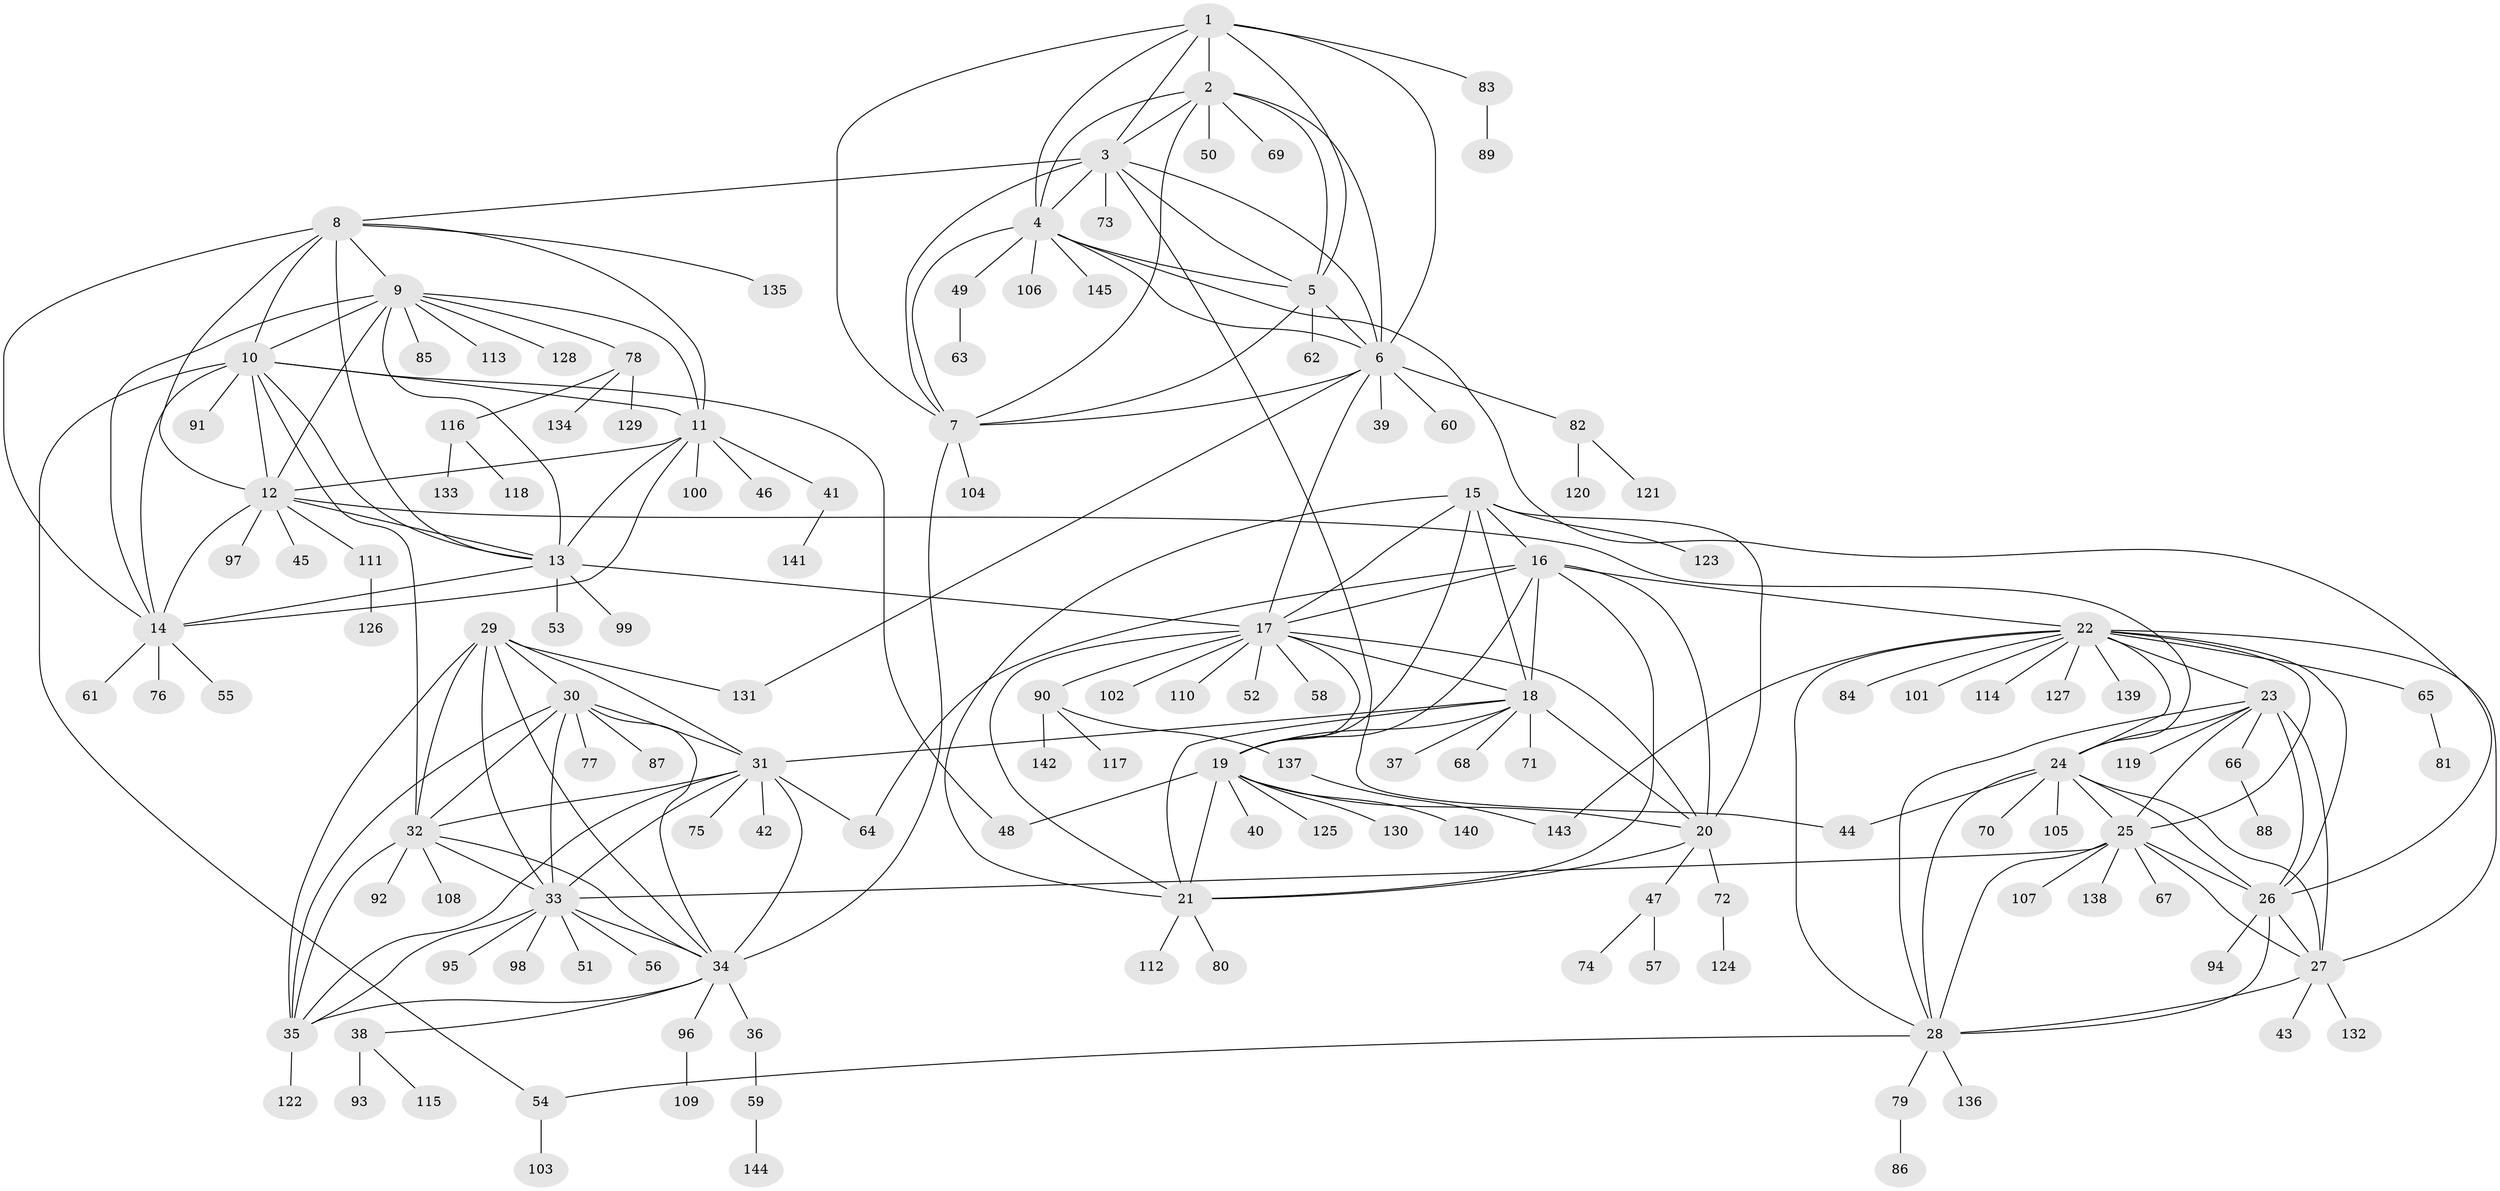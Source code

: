 // coarse degree distribution, {8: 0.06896551724137931, 3: 0.034482758620689655, 7: 0.15517241379310345, 9: 0.034482758620689655, 6: 0.06896551724137931, 10: 0.05172413793103448, 5: 0.08620689655172414, 2: 0.1896551724137931, 1: 0.3103448275862069}
// Generated by graph-tools (version 1.1) at 2025/52/03/04/25 22:52:49]
// undirected, 145 vertices, 231 edges
graph export_dot {
  node [color=gray90,style=filled];
  1;
  2;
  3;
  4;
  5;
  6;
  7;
  8;
  9;
  10;
  11;
  12;
  13;
  14;
  15;
  16;
  17;
  18;
  19;
  20;
  21;
  22;
  23;
  24;
  25;
  26;
  27;
  28;
  29;
  30;
  31;
  32;
  33;
  34;
  35;
  36;
  37;
  38;
  39;
  40;
  41;
  42;
  43;
  44;
  45;
  46;
  47;
  48;
  49;
  50;
  51;
  52;
  53;
  54;
  55;
  56;
  57;
  58;
  59;
  60;
  61;
  62;
  63;
  64;
  65;
  66;
  67;
  68;
  69;
  70;
  71;
  72;
  73;
  74;
  75;
  76;
  77;
  78;
  79;
  80;
  81;
  82;
  83;
  84;
  85;
  86;
  87;
  88;
  89;
  90;
  91;
  92;
  93;
  94;
  95;
  96;
  97;
  98;
  99;
  100;
  101;
  102;
  103;
  104;
  105;
  106;
  107;
  108;
  109;
  110;
  111;
  112;
  113;
  114;
  115;
  116;
  117;
  118;
  119;
  120;
  121;
  122;
  123;
  124;
  125;
  126;
  127;
  128;
  129;
  130;
  131;
  132;
  133;
  134;
  135;
  136;
  137;
  138;
  139;
  140;
  141;
  142;
  143;
  144;
  145;
  1 -- 2;
  1 -- 3;
  1 -- 4;
  1 -- 5;
  1 -- 6;
  1 -- 7;
  1 -- 83;
  2 -- 3;
  2 -- 4;
  2 -- 5;
  2 -- 6;
  2 -- 7;
  2 -- 50;
  2 -- 69;
  3 -- 4;
  3 -- 5;
  3 -- 6;
  3 -- 7;
  3 -- 8;
  3 -- 44;
  3 -- 73;
  4 -- 5;
  4 -- 6;
  4 -- 7;
  4 -- 26;
  4 -- 49;
  4 -- 106;
  4 -- 145;
  5 -- 6;
  5 -- 7;
  5 -- 62;
  6 -- 7;
  6 -- 17;
  6 -- 39;
  6 -- 60;
  6 -- 82;
  6 -- 131;
  7 -- 34;
  7 -- 104;
  8 -- 9;
  8 -- 10;
  8 -- 11;
  8 -- 12;
  8 -- 13;
  8 -- 14;
  8 -- 135;
  9 -- 10;
  9 -- 11;
  9 -- 12;
  9 -- 13;
  9 -- 14;
  9 -- 78;
  9 -- 85;
  9 -- 113;
  9 -- 128;
  10 -- 11;
  10 -- 12;
  10 -- 13;
  10 -- 14;
  10 -- 32;
  10 -- 48;
  10 -- 54;
  10 -- 91;
  11 -- 12;
  11 -- 13;
  11 -- 14;
  11 -- 41;
  11 -- 46;
  11 -- 100;
  12 -- 13;
  12 -- 14;
  12 -- 24;
  12 -- 45;
  12 -- 97;
  12 -- 111;
  13 -- 14;
  13 -- 17;
  13 -- 53;
  13 -- 99;
  14 -- 55;
  14 -- 61;
  14 -- 76;
  15 -- 16;
  15 -- 17;
  15 -- 18;
  15 -- 19;
  15 -- 20;
  15 -- 21;
  15 -- 123;
  16 -- 17;
  16 -- 18;
  16 -- 19;
  16 -- 20;
  16 -- 21;
  16 -- 22;
  16 -- 64;
  17 -- 18;
  17 -- 19;
  17 -- 20;
  17 -- 21;
  17 -- 52;
  17 -- 58;
  17 -- 90;
  17 -- 102;
  17 -- 110;
  18 -- 19;
  18 -- 20;
  18 -- 21;
  18 -- 31;
  18 -- 37;
  18 -- 68;
  18 -- 71;
  19 -- 20;
  19 -- 21;
  19 -- 40;
  19 -- 48;
  19 -- 125;
  19 -- 130;
  19 -- 140;
  20 -- 21;
  20 -- 47;
  20 -- 72;
  21 -- 80;
  21 -- 112;
  22 -- 23;
  22 -- 24;
  22 -- 25;
  22 -- 26;
  22 -- 27;
  22 -- 28;
  22 -- 65;
  22 -- 84;
  22 -- 101;
  22 -- 114;
  22 -- 127;
  22 -- 139;
  22 -- 143;
  23 -- 24;
  23 -- 25;
  23 -- 26;
  23 -- 27;
  23 -- 28;
  23 -- 66;
  23 -- 119;
  24 -- 25;
  24 -- 26;
  24 -- 27;
  24 -- 28;
  24 -- 44;
  24 -- 70;
  24 -- 105;
  25 -- 26;
  25 -- 27;
  25 -- 28;
  25 -- 33;
  25 -- 67;
  25 -- 107;
  25 -- 138;
  26 -- 27;
  26 -- 28;
  26 -- 94;
  27 -- 28;
  27 -- 43;
  27 -- 132;
  28 -- 54;
  28 -- 79;
  28 -- 136;
  29 -- 30;
  29 -- 31;
  29 -- 32;
  29 -- 33;
  29 -- 34;
  29 -- 35;
  29 -- 131;
  30 -- 31;
  30 -- 32;
  30 -- 33;
  30 -- 34;
  30 -- 35;
  30 -- 77;
  30 -- 87;
  31 -- 32;
  31 -- 33;
  31 -- 34;
  31 -- 35;
  31 -- 42;
  31 -- 64;
  31 -- 75;
  32 -- 33;
  32 -- 34;
  32 -- 35;
  32 -- 92;
  32 -- 108;
  33 -- 34;
  33 -- 35;
  33 -- 51;
  33 -- 56;
  33 -- 95;
  33 -- 98;
  34 -- 35;
  34 -- 36;
  34 -- 38;
  34 -- 96;
  35 -- 122;
  36 -- 59;
  38 -- 93;
  38 -- 115;
  41 -- 141;
  47 -- 57;
  47 -- 74;
  49 -- 63;
  54 -- 103;
  59 -- 144;
  65 -- 81;
  66 -- 88;
  72 -- 124;
  78 -- 116;
  78 -- 129;
  78 -- 134;
  79 -- 86;
  82 -- 120;
  82 -- 121;
  83 -- 89;
  90 -- 117;
  90 -- 137;
  90 -- 142;
  96 -- 109;
  111 -- 126;
  116 -- 118;
  116 -- 133;
  137 -- 143;
}
